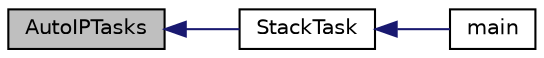 digraph "AutoIPTasks"
{
  edge [fontname="Helvetica",fontsize="10",labelfontname="Helvetica",labelfontsize="10"];
  node [fontname="Helvetica",fontsize="10",shape=record];
  rankdir="LR";
  Node1 [label="AutoIPTasks",height=0.2,width=0.4,color="black", fillcolor="grey75", style="filled", fontcolor="black"];
  Node1 -> Node2 [dir="back",color="midnightblue",fontsize="10",style="solid",fontname="Helvetica"];
  Node2 [label="StackTask",height=0.2,width=0.4,color="black", fillcolor="white", style="filled",URL="$_stack_tsk_8c.html#af08da4d2f3df4dd4c1779b43c118c88f"];
  Node2 -> Node3 [dir="back",color="midnightblue",fontsize="10",style="solid",fontname="Helvetica"];
  Node3 [label="main",height=0.2,width=0.4,color="black", fillcolor="white", style="filled",URL="$_main_demo_8c.html#a6288eba0f8e8ad3ab1544ad731eb7667"];
}
